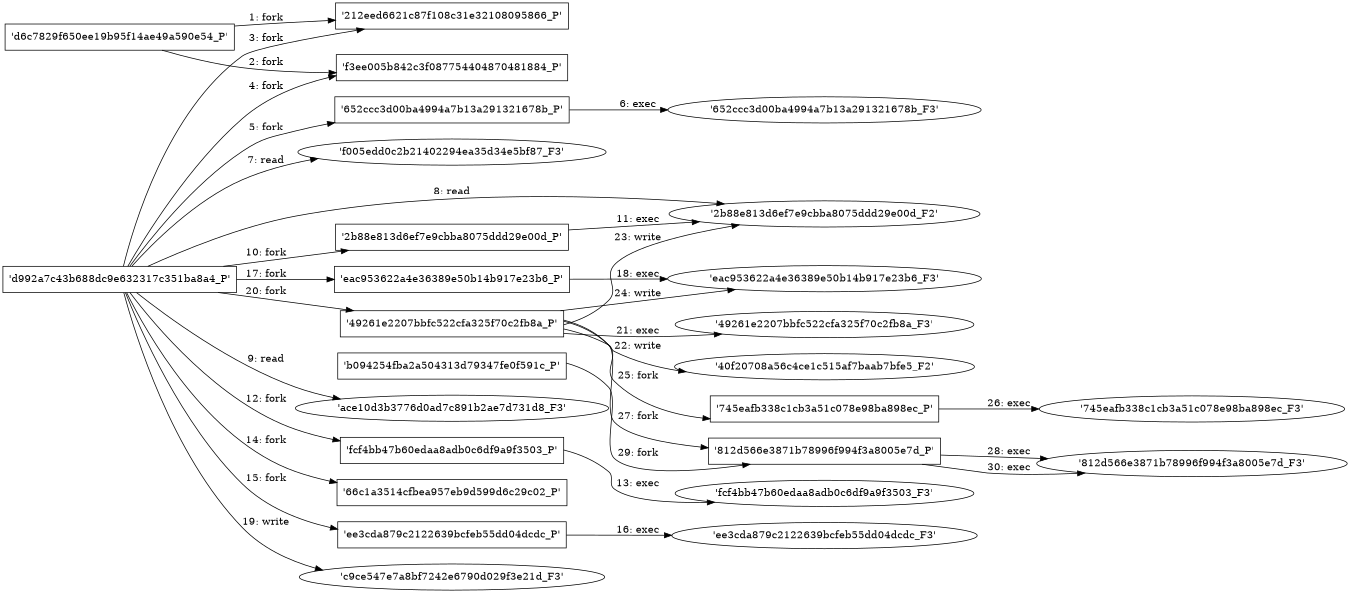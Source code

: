 digraph "D:\Learning\Paper\apt\基于CTI的攻击预警\Dataset\攻击图\ASGfromALLCTI\Vulnerability Spotlight BlueStacks App Player Privilege Escalation.dot" {
rankdir="LR"
size="9"
fixedsize="false"
splines="true"
nodesep=0.3
ranksep=0
fontsize=10
overlap="scalexy"
engine= "neato"
	"'d6c7829f650ee19b95f14ae49a590e54_P'" [node_type=Process shape=box]
	"'212eed6621c87f108c31e32108095866_P'" [node_type=Process shape=box]
	"'d6c7829f650ee19b95f14ae49a590e54_P'" -> "'212eed6621c87f108c31e32108095866_P'" [label="1: fork"]
	"'d6c7829f650ee19b95f14ae49a590e54_P'" [node_type=Process shape=box]
	"'f3ee005b842c3f087754404870481884_P'" [node_type=Process shape=box]
	"'d6c7829f650ee19b95f14ae49a590e54_P'" -> "'f3ee005b842c3f087754404870481884_P'" [label="2: fork"]
	"'d992a7c43b688dc9e632317c351ba8a4_P'" [node_type=Process shape=box]
	"'212eed6621c87f108c31e32108095866_P'" [node_type=Process shape=box]
	"'d992a7c43b688dc9e632317c351ba8a4_P'" -> "'212eed6621c87f108c31e32108095866_P'" [label="3: fork"]
	"'d992a7c43b688dc9e632317c351ba8a4_P'" [node_type=Process shape=box]
	"'f3ee005b842c3f087754404870481884_P'" [node_type=Process shape=box]
	"'d992a7c43b688dc9e632317c351ba8a4_P'" -> "'f3ee005b842c3f087754404870481884_P'" [label="4: fork"]
	"'d992a7c43b688dc9e632317c351ba8a4_P'" [node_type=Process shape=box]
	"'652ccc3d00ba4994a7b13a291321678b_P'" [node_type=Process shape=box]
	"'d992a7c43b688dc9e632317c351ba8a4_P'" -> "'652ccc3d00ba4994a7b13a291321678b_P'" [label="5: fork"]
	"'652ccc3d00ba4994a7b13a291321678b_P'" [node_type=Process shape=box]
	"'652ccc3d00ba4994a7b13a291321678b_F3'" [node_type=File shape=ellipse]
	"'652ccc3d00ba4994a7b13a291321678b_P'" -> "'652ccc3d00ba4994a7b13a291321678b_F3'" [label="6: exec"]
	"'f005edd0c2b21402294ea35d34e5bf87_F3'" [node_type=file shape=ellipse]
	"'d992a7c43b688dc9e632317c351ba8a4_P'" [node_type=Process shape=box]
	"'d992a7c43b688dc9e632317c351ba8a4_P'" -> "'f005edd0c2b21402294ea35d34e5bf87_F3'" [label="7: read"]
	"'2b88e813d6ef7e9cbba8075ddd29e00d_F2'" [node_type=file shape=ellipse]
	"'d992a7c43b688dc9e632317c351ba8a4_P'" [node_type=Process shape=box]
	"'d992a7c43b688dc9e632317c351ba8a4_P'" -> "'2b88e813d6ef7e9cbba8075ddd29e00d_F2'" [label="8: read"]
	"'ace10d3b3776d0ad7c891b2ae7d731d8_F3'" [node_type=file shape=ellipse]
	"'d992a7c43b688dc9e632317c351ba8a4_P'" [node_type=Process shape=box]
	"'d992a7c43b688dc9e632317c351ba8a4_P'" -> "'ace10d3b3776d0ad7c891b2ae7d731d8_F3'" [label="9: read"]
	"'d992a7c43b688dc9e632317c351ba8a4_P'" [node_type=Process shape=box]
	"'2b88e813d6ef7e9cbba8075ddd29e00d_P'" [node_type=Process shape=box]
	"'d992a7c43b688dc9e632317c351ba8a4_P'" -> "'2b88e813d6ef7e9cbba8075ddd29e00d_P'" [label="10: fork"]
	"'2b88e813d6ef7e9cbba8075ddd29e00d_P'" [node_type=Process shape=box]
	"'2b88e813d6ef7e9cbba8075ddd29e00d_F2'" [node_type=File shape=ellipse]
	"'2b88e813d6ef7e9cbba8075ddd29e00d_P'" -> "'2b88e813d6ef7e9cbba8075ddd29e00d_F2'" [label="11: exec"]
	"'d992a7c43b688dc9e632317c351ba8a4_P'" [node_type=Process shape=box]
	"'fcf4bb47b60edaa8adb0c6df9a9f3503_P'" [node_type=Process shape=box]
	"'d992a7c43b688dc9e632317c351ba8a4_P'" -> "'fcf4bb47b60edaa8adb0c6df9a9f3503_P'" [label="12: fork"]
	"'fcf4bb47b60edaa8adb0c6df9a9f3503_P'" [node_type=Process shape=box]
	"'fcf4bb47b60edaa8adb0c6df9a9f3503_F3'" [node_type=File shape=ellipse]
	"'fcf4bb47b60edaa8adb0c6df9a9f3503_P'" -> "'fcf4bb47b60edaa8adb0c6df9a9f3503_F3'" [label="13: exec"]
	"'d992a7c43b688dc9e632317c351ba8a4_P'" [node_type=Process shape=box]
	"'66c1a3514cfbea957eb9d599d6c29c02_P'" [node_type=Process shape=box]
	"'d992a7c43b688dc9e632317c351ba8a4_P'" -> "'66c1a3514cfbea957eb9d599d6c29c02_P'" [label="14: fork"]
	"'d992a7c43b688dc9e632317c351ba8a4_P'" [node_type=Process shape=box]
	"'ee3cda879c2122639bcfeb55dd04dcdc_P'" [node_type=Process shape=box]
	"'d992a7c43b688dc9e632317c351ba8a4_P'" -> "'ee3cda879c2122639bcfeb55dd04dcdc_P'" [label="15: fork"]
	"'ee3cda879c2122639bcfeb55dd04dcdc_P'" [node_type=Process shape=box]
	"'ee3cda879c2122639bcfeb55dd04dcdc_F3'" [node_type=File shape=ellipse]
	"'ee3cda879c2122639bcfeb55dd04dcdc_P'" -> "'ee3cda879c2122639bcfeb55dd04dcdc_F3'" [label="16: exec"]
	"'d992a7c43b688dc9e632317c351ba8a4_P'" [node_type=Process shape=box]
	"'eac953622a4e36389e50b14b917e23b6_P'" [node_type=Process shape=box]
	"'d992a7c43b688dc9e632317c351ba8a4_P'" -> "'eac953622a4e36389e50b14b917e23b6_P'" [label="17: fork"]
	"'eac953622a4e36389e50b14b917e23b6_P'" [node_type=Process shape=box]
	"'eac953622a4e36389e50b14b917e23b6_F3'" [node_type=File shape=ellipse]
	"'eac953622a4e36389e50b14b917e23b6_P'" -> "'eac953622a4e36389e50b14b917e23b6_F3'" [label="18: exec"]
	"'c9ce547e7a8bf7242e6790d029f3e21d_F3'" [node_type=file shape=ellipse]
	"'d992a7c43b688dc9e632317c351ba8a4_P'" [node_type=Process shape=box]
	"'d992a7c43b688dc9e632317c351ba8a4_P'" -> "'c9ce547e7a8bf7242e6790d029f3e21d_F3'" [label="19: write"]
	"'d992a7c43b688dc9e632317c351ba8a4_P'" [node_type=Process shape=box]
	"'49261e2207bbfc522cfa325f70c2fb8a_P'" [node_type=Process shape=box]
	"'d992a7c43b688dc9e632317c351ba8a4_P'" -> "'49261e2207bbfc522cfa325f70c2fb8a_P'" [label="20: fork"]
	"'49261e2207bbfc522cfa325f70c2fb8a_P'" [node_type=Process shape=box]
	"'49261e2207bbfc522cfa325f70c2fb8a_F3'" [node_type=File shape=ellipse]
	"'49261e2207bbfc522cfa325f70c2fb8a_P'" -> "'49261e2207bbfc522cfa325f70c2fb8a_F3'" [label="21: exec"]
	"'40f20708a56c4ce1c515af7baab7bfe5_F2'" [node_type=file shape=ellipse]
	"'49261e2207bbfc522cfa325f70c2fb8a_P'" [node_type=Process shape=box]
	"'49261e2207bbfc522cfa325f70c2fb8a_P'" -> "'40f20708a56c4ce1c515af7baab7bfe5_F2'" [label="22: write"]
	"'2b88e813d6ef7e9cbba8075ddd29e00d_F2'" [node_type=file shape=ellipse]
	"'49261e2207bbfc522cfa325f70c2fb8a_P'" [node_type=Process shape=box]
	"'49261e2207bbfc522cfa325f70c2fb8a_P'" -> "'2b88e813d6ef7e9cbba8075ddd29e00d_F2'" [label="23: write"]
	"'eac953622a4e36389e50b14b917e23b6_F3'" [node_type=file shape=ellipse]
	"'49261e2207bbfc522cfa325f70c2fb8a_P'" [node_type=Process shape=box]
	"'49261e2207bbfc522cfa325f70c2fb8a_P'" -> "'eac953622a4e36389e50b14b917e23b6_F3'" [label="24: write"]
	"'49261e2207bbfc522cfa325f70c2fb8a_P'" [node_type=Process shape=box]
	"'745eafb338c1cb3a51c078e98ba898ec_P'" [node_type=Process shape=box]
	"'49261e2207bbfc522cfa325f70c2fb8a_P'" -> "'745eafb338c1cb3a51c078e98ba898ec_P'" [label="25: fork"]
	"'745eafb338c1cb3a51c078e98ba898ec_P'" [node_type=Process shape=box]
	"'745eafb338c1cb3a51c078e98ba898ec_F3'" [node_type=File shape=ellipse]
	"'745eafb338c1cb3a51c078e98ba898ec_P'" -> "'745eafb338c1cb3a51c078e98ba898ec_F3'" [label="26: exec"]
	"'49261e2207bbfc522cfa325f70c2fb8a_P'" [node_type=Process shape=box]
	"'812d566e3871b78996f994f3a8005e7d_P'" [node_type=Process shape=box]
	"'49261e2207bbfc522cfa325f70c2fb8a_P'" -> "'812d566e3871b78996f994f3a8005e7d_P'" [label="27: fork"]
	"'812d566e3871b78996f994f3a8005e7d_P'" [node_type=Process shape=box]
	"'812d566e3871b78996f994f3a8005e7d_F3'" [node_type=File shape=ellipse]
	"'812d566e3871b78996f994f3a8005e7d_P'" -> "'812d566e3871b78996f994f3a8005e7d_F3'" [label="28: exec"]
	"'b094254fba2a504313d79347fe0f591c_P'" [node_type=Process shape=box]
	"'812d566e3871b78996f994f3a8005e7d_P'" [node_type=Process shape=box]
	"'b094254fba2a504313d79347fe0f591c_P'" -> "'812d566e3871b78996f994f3a8005e7d_P'" [label="29: fork"]
	"'812d566e3871b78996f994f3a8005e7d_P'" [node_type=Process shape=box]
	"'812d566e3871b78996f994f3a8005e7d_F3'" [node_type=File shape=ellipse]
	"'812d566e3871b78996f994f3a8005e7d_P'" -> "'812d566e3871b78996f994f3a8005e7d_F3'" [label="30: exec"]
}
